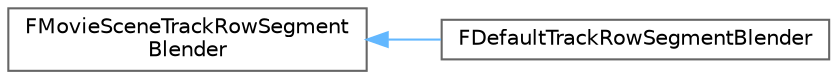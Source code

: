 digraph "Graphical Class Hierarchy"
{
 // INTERACTIVE_SVG=YES
 // LATEX_PDF_SIZE
  bgcolor="transparent";
  edge [fontname=Helvetica,fontsize=10,labelfontname=Helvetica,labelfontsize=10];
  node [fontname=Helvetica,fontsize=10,shape=box,height=0.2,width=0.4];
  rankdir="LR";
  Node0 [id="Node000000",label="FMovieSceneTrackRowSegment\lBlender",height=0.2,width=0.4,color="grey40", fillcolor="white", style="filled",URL="$d2/dc3/structFMovieSceneTrackRowSegmentBlender.html",tooltip="Structure that defines how to combine and sort overlapping sections on the same row."];
  Node0 -> Node1 [id="edge4442_Node000000_Node000001",dir="back",color="steelblue1",style="solid",tooltip=" "];
  Node1 [id="Node000001",label="FDefaultTrackRowSegmentBlender",height=0.2,width=0.4,color="grey40", fillcolor="white", style="filled",URL="$d8/d3f/structFDefaultTrackRowSegmentBlender.html",tooltip="Default track row segment blender for all tracks."];
}
